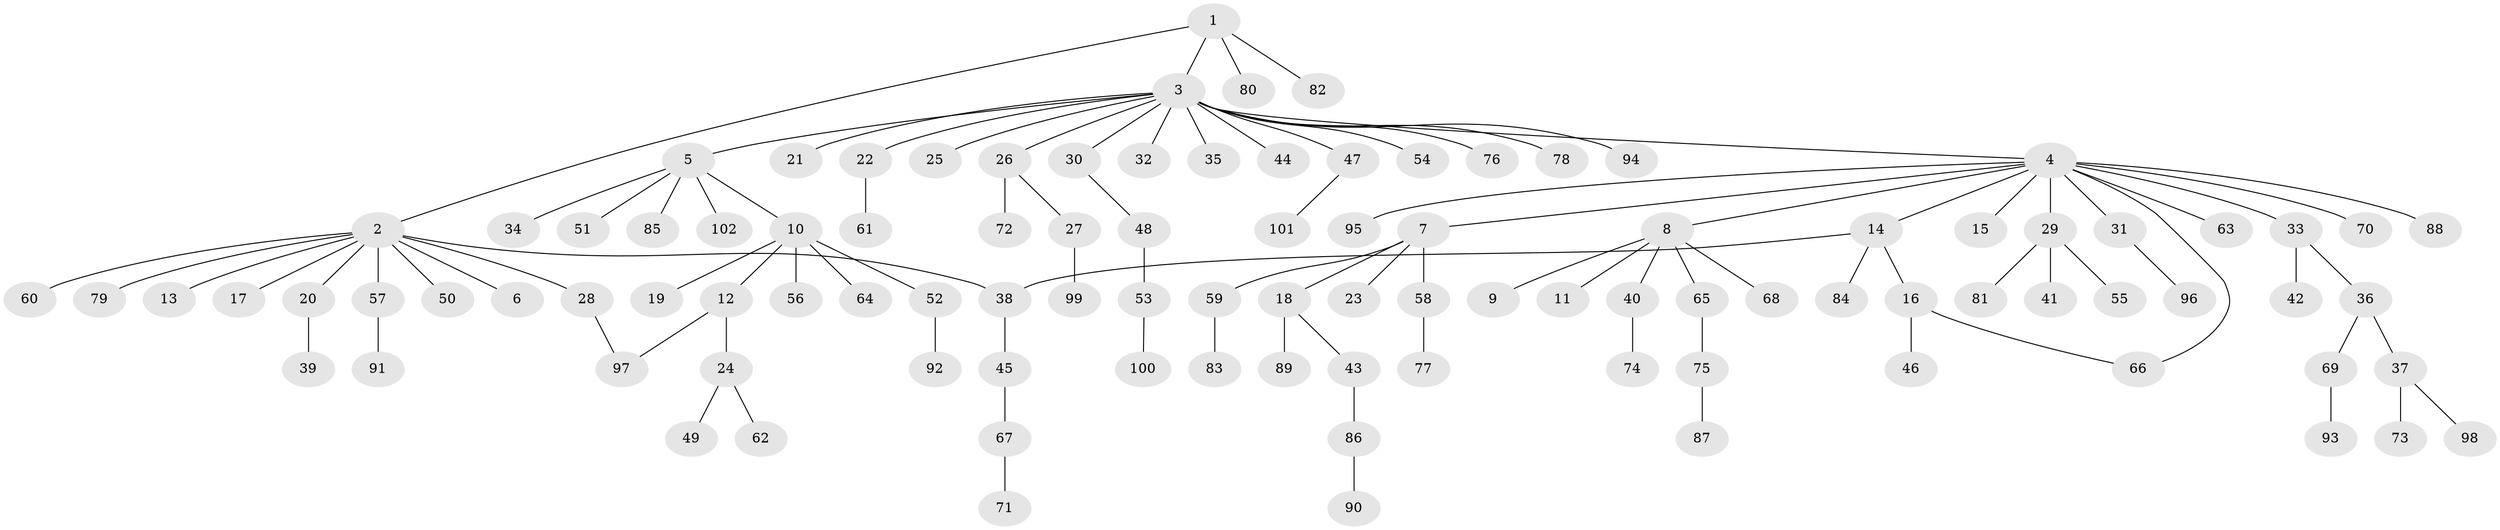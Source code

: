 // Generated by graph-tools (version 1.1) at 2025/25/03/09/25 03:25:55]
// undirected, 102 vertices, 104 edges
graph export_dot {
graph [start="1"]
  node [color=gray90,style=filled];
  1;
  2;
  3;
  4;
  5;
  6;
  7;
  8;
  9;
  10;
  11;
  12;
  13;
  14;
  15;
  16;
  17;
  18;
  19;
  20;
  21;
  22;
  23;
  24;
  25;
  26;
  27;
  28;
  29;
  30;
  31;
  32;
  33;
  34;
  35;
  36;
  37;
  38;
  39;
  40;
  41;
  42;
  43;
  44;
  45;
  46;
  47;
  48;
  49;
  50;
  51;
  52;
  53;
  54;
  55;
  56;
  57;
  58;
  59;
  60;
  61;
  62;
  63;
  64;
  65;
  66;
  67;
  68;
  69;
  70;
  71;
  72;
  73;
  74;
  75;
  76;
  77;
  78;
  79;
  80;
  81;
  82;
  83;
  84;
  85;
  86;
  87;
  88;
  89;
  90;
  91;
  92;
  93;
  94;
  95;
  96;
  97;
  98;
  99;
  100;
  101;
  102;
  1 -- 2;
  1 -- 3;
  1 -- 80;
  1 -- 82;
  2 -- 6;
  2 -- 13;
  2 -- 17;
  2 -- 20;
  2 -- 28;
  2 -- 38;
  2 -- 50;
  2 -- 57;
  2 -- 60;
  2 -- 79;
  3 -- 4;
  3 -- 5;
  3 -- 21;
  3 -- 22;
  3 -- 25;
  3 -- 26;
  3 -- 30;
  3 -- 32;
  3 -- 35;
  3 -- 44;
  3 -- 47;
  3 -- 54;
  3 -- 76;
  3 -- 78;
  3 -- 94;
  4 -- 7;
  4 -- 8;
  4 -- 14;
  4 -- 15;
  4 -- 29;
  4 -- 31;
  4 -- 33;
  4 -- 63;
  4 -- 66;
  4 -- 70;
  4 -- 88;
  4 -- 95;
  5 -- 10;
  5 -- 34;
  5 -- 51;
  5 -- 85;
  5 -- 102;
  7 -- 18;
  7 -- 23;
  7 -- 58;
  7 -- 59;
  8 -- 9;
  8 -- 11;
  8 -- 40;
  8 -- 65;
  8 -- 68;
  10 -- 12;
  10 -- 19;
  10 -- 52;
  10 -- 56;
  10 -- 64;
  12 -- 24;
  12 -- 97;
  14 -- 16;
  14 -- 38;
  14 -- 84;
  16 -- 46;
  16 -- 66;
  18 -- 43;
  18 -- 89;
  20 -- 39;
  22 -- 61;
  24 -- 49;
  24 -- 62;
  26 -- 27;
  26 -- 72;
  27 -- 99;
  28 -- 97;
  29 -- 41;
  29 -- 55;
  29 -- 81;
  30 -- 48;
  31 -- 96;
  33 -- 36;
  33 -- 42;
  36 -- 37;
  36 -- 69;
  37 -- 73;
  37 -- 98;
  38 -- 45;
  40 -- 74;
  43 -- 86;
  45 -- 67;
  47 -- 101;
  48 -- 53;
  52 -- 92;
  53 -- 100;
  57 -- 91;
  58 -- 77;
  59 -- 83;
  65 -- 75;
  67 -- 71;
  69 -- 93;
  75 -- 87;
  86 -- 90;
}
